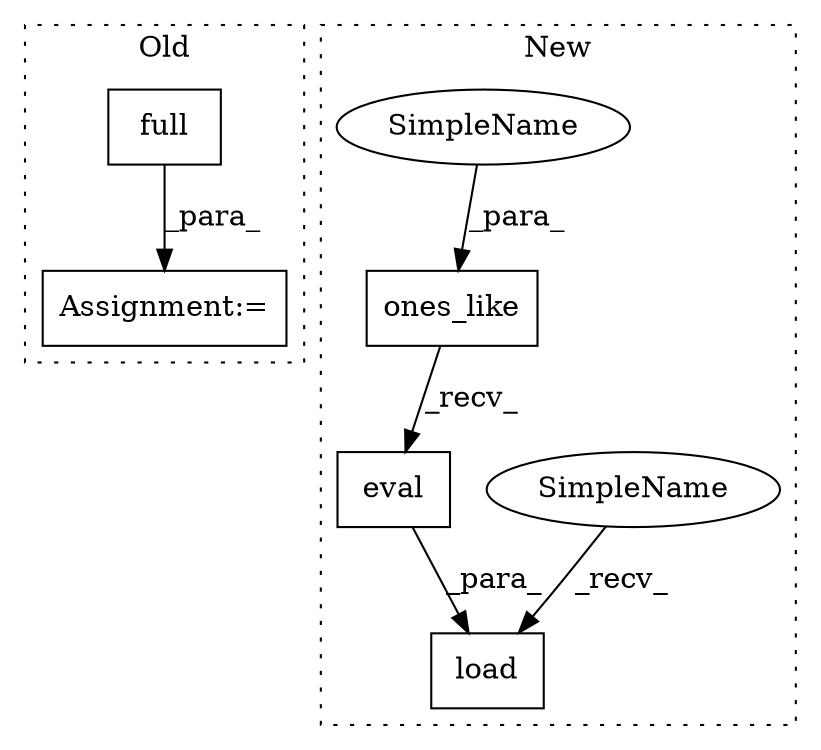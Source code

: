 digraph G {
subgraph cluster0 {
1 [label="full" a="32" s="4398,4417" l="5,1" shape="box"];
5 [label="Assignment:=" a="7" s="4391" l="1" shape="box"];
label = "Old";
style="dotted";
}
subgraph cluster1 {
2 [label="load" a="32" s="4524,4568" l="5,1" shape="box"];
3 [label="ones_like" a="32" s="4540,4560" l="10,1" shape="box"];
4 [label="eval" a="32" s="4562" l="6" shape="box"];
6 [label="SimpleName" a="42" s="4513" l="10" shape="ellipse"];
7 [label="SimpleName" a="42" s="4550" l="10" shape="ellipse"];
label = "New";
style="dotted";
}
1 -> 5 [label="_para_"];
3 -> 4 [label="_recv_"];
4 -> 2 [label="_para_"];
6 -> 2 [label="_recv_"];
7 -> 3 [label="_para_"];
}